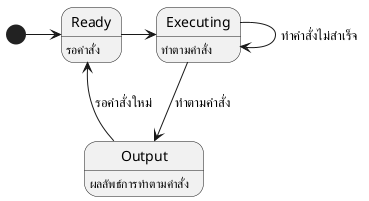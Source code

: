 @startuml Execute

[*]->Ready
Ready:รอคำสั่ง
Ready->Executing
Executing:ทำตามคำสั่ง
Executing->Executing:ทำคำสั่งไม่สำเร็จ
Executing-down->Output:ทำตามคำสั่ง
Output:ผลลัพธ์การทำตามคำสั่ง
Output->Ready:รอคำสั่งใหม่

@enduml